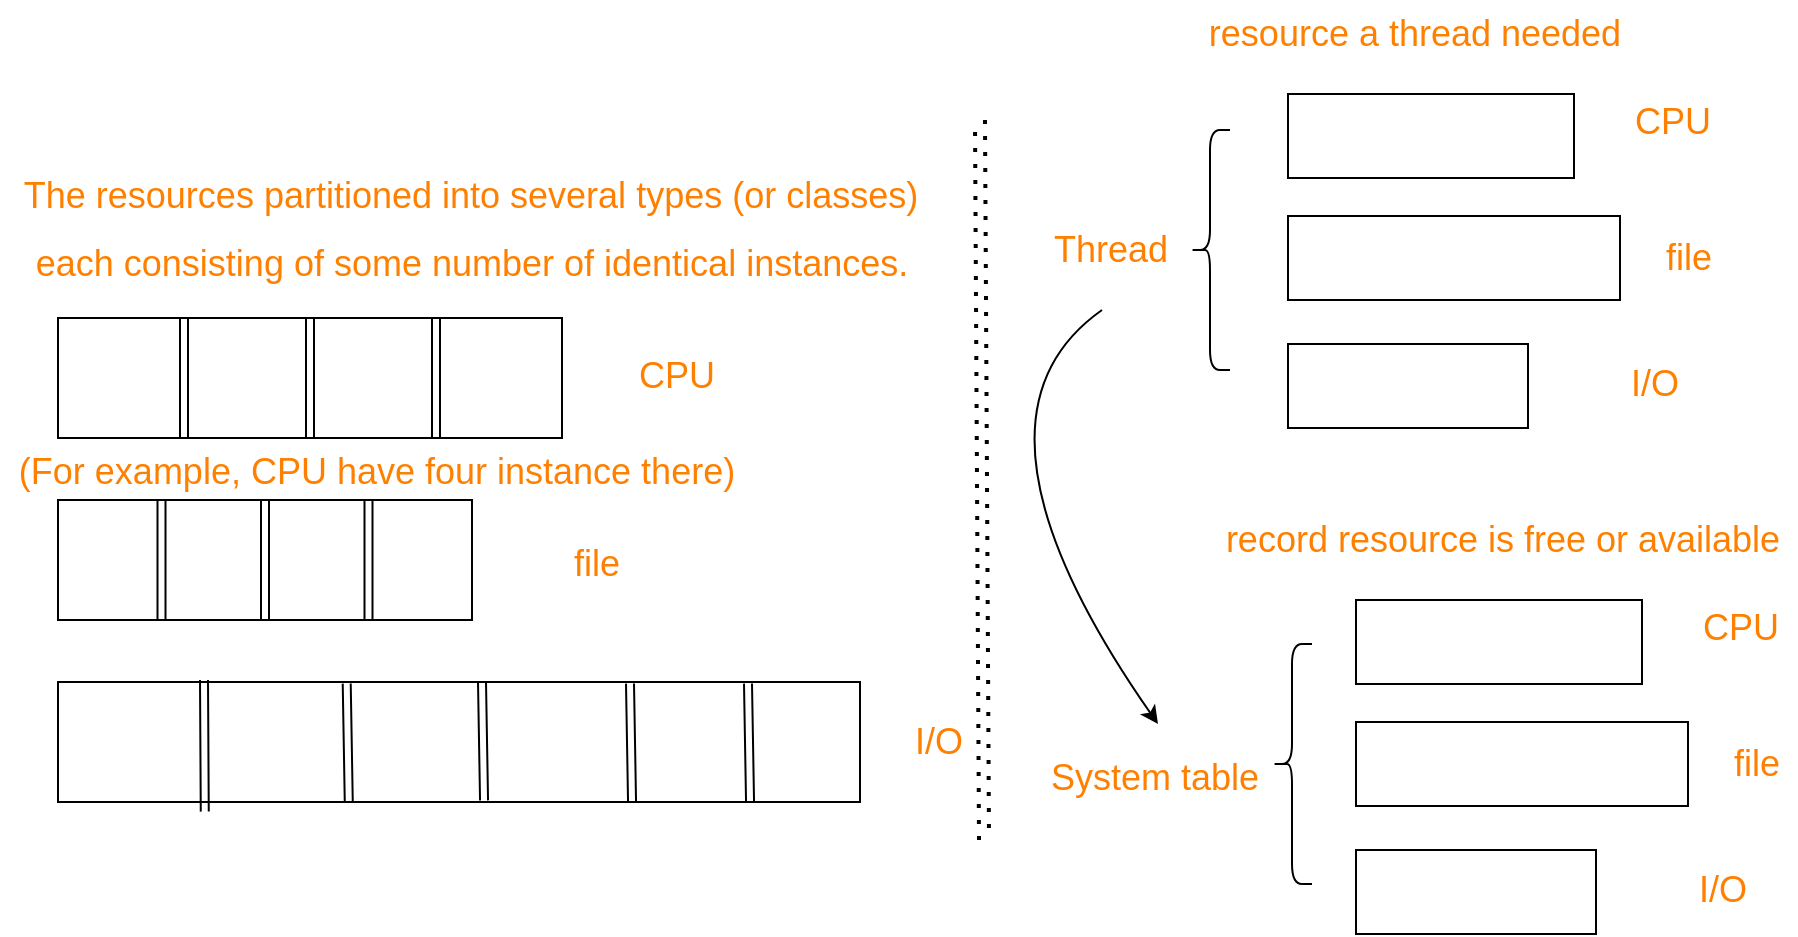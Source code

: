 <mxfile>
    <diagram id="Ovk0fIz9WVREAC6AddXH" name="第 1 页">
        <mxGraphModel dx="1002" dy="976" grid="0" gridSize="10" guides="1" tooltips="1" connect="1" arrows="1" fold="1" page="0" pageScale="1" pageWidth="827" pageHeight="1169" math="0" shadow="0">
            <root>
                <mxCell id="0"/>
                <mxCell id="1" parent="0"/>
                <mxCell id="2" value="" style="rounded=0;whiteSpace=wrap;html=1;" vertex="1" parent="1">
                    <mxGeometry x="216" y="114" width="252" height="60" as="geometry"/>
                </mxCell>
                <mxCell id="3" value="" style="rounded=0;whiteSpace=wrap;html=1;" vertex="1" parent="1">
                    <mxGeometry x="216" y="205" width="207" height="60" as="geometry"/>
                </mxCell>
                <mxCell id="4" value="" style="rounded=0;whiteSpace=wrap;html=1;" vertex="1" parent="1">
                    <mxGeometry x="216" y="296" width="401" height="60" as="geometry"/>
                </mxCell>
                <mxCell id="5" value="&lt;div style=&quot;font-size: 18px;&quot;&gt;&lt;font color=&quot;#ff8000&quot; style=&quot;font-size: 18px;&quot;&gt;The resources partitioned into several&amp;nbsp;&lt;/font&gt;&lt;span style=&quot;color: rgb(255, 128, 0); background-color: initial;&quot;&gt;types (or classes)&lt;/span&gt;&lt;/div&gt;" style="text;html=1;align=center;verticalAlign=middle;resizable=0;points=[];autosize=1;strokeColor=none;fillColor=none;" vertex="1" parent="1">
                    <mxGeometry x="189" y="36" width="465" height="34" as="geometry"/>
                </mxCell>
                <mxCell id="6" style="edgeStyle=none;html=1;exitX=0.25;exitY=0;exitDx=0;exitDy=0;entryX=0.25;entryY=1;entryDx=0;entryDy=0;fontSize=18;fontColor=#FF8000;shape=link;" edge="1" parent="1" source="2" target="2">
                    <mxGeometry relative="1" as="geometry"/>
                </mxCell>
                <mxCell id="8" style="edgeStyle=none;html=1;exitX=0.75;exitY=0;exitDx=0;exitDy=0;entryX=0.75;entryY=1;entryDx=0;entryDy=0;fontSize=18;fontColor=#FF8000;shape=link;" edge="1" parent="1" source="2" target="2">
                    <mxGeometry relative="1" as="geometry"/>
                </mxCell>
                <mxCell id="9" style="edgeStyle=none;shape=link;html=1;exitX=0.5;exitY=0;exitDx=0;exitDy=0;entryX=0.5;entryY=1;entryDx=0;entryDy=0;fontSize=18;fontColor=#FF8000;" edge="1" parent="1" source="2" target="2">
                    <mxGeometry relative="1" as="geometry"/>
                </mxCell>
                <mxCell id="10" style="edgeStyle=none;shape=link;html=1;exitX=0.25;exitY=0;exitDx=0;exitDy=0;entryX=0.25;entryY=1;entryDx=0;entryDy=0;fontSize=18;fontColor=#FF8000;" edge="1" parent="1" source="3" target="3">
                    <mxGeometry relative="1" as="geometry"/>
                </mxCell>
                <mxCell id="11" style="edgeStyle=none;shape=link;html=1;exitX=0.5;exitY=0;exitDx=0;exitDy=0;entryX=0.5;entryY=1;entryDx=0;entryDy=0;fontSize=18;fontColor=#FF8000;" edge="1" parent="1" source="3" target="3">
                    <mxGeometry relative="1" as="geometry"/>
                </mxCell>
                <mxCell id="12" style="edgeStyle=none;shape=link;html=1;exitX=0.75;exitY=0;exitDx=0;exitDy=0;entryX=0.75;entryY=1;entryDx=0;entryDy=0;fontSize=18;fontColor=#FF8000;" edge="1" parent="1" source="3" target="3">
                    <mxGeometry relative="1" as="geometry"/>
                </mxCell>
                <mxCell id="13" value="" style="endArrow=none;html=1;fontSize=18;fontColor=#FF8000;shape=link;exitX=0.183;exitY=1.08;exitDx=0;exitDy=0;exitPerimeter=0;" edge="1" parent="1" source="4">
                    <mxGeometry width="50" height="50" relative="1" as="geometry">
                        <mxPoint x="239" y="345" as="sourcePoint"/>
                        <mxPoint x="289" y="295" as="targetPoint"/>
                    </mxGeometry>
                </mxCell>
                <mxCell id="14" value="" style="endArrow=none;html=1;fontSize=18;fontColor=#FF8000;shape=link;exitX=0.183;exitY=1.08;exitDx=0;exitDy=0;exitPerimeter=0;entryX=0.36;entryY=0.013;entryDx=0;entryDy=0;entryPerimeter=0;" edge="1" parent="1" target="4">
                    <mxGeometry width="50" height="50" relative="1" as="geometry">
                        <mxPoint x="361.383" y="356.0" as="sourcePoint"/>
                        <mxPoint x="361" y="318" as="targetPoint"/>
                    </mxGeometry>
                </mxCell>
                <mxCell id="15" value="" style="endArrow=none;html=1;fontSize=18;fontColor=#FF8000;shape=link;exitX=0.183;exitY=1.08;exitDx=0;exitDy=0;exitPerimeter=0;entryX=0.36;entryY=0.013;entryDx=0;entryDy=0;entryPerimeter=0;" edge="1" parent="1">
                    <mxGeometry width="50" height="50" relative="1" as="geometry">
                        <mxPoint x="429.023" y="355.22" as="sourcePoint"/>
                        <mxPoint x="428.0" y="296" as="targetPoint"/>
                    </mxGeometry>
                </mxCell>
                <mxCell id="16" value="" style="endArrow=none;html=1;fontSize=18;fontColor=#FF8000;shape=link;exitX=0.183;exitY=1.08;exitDx=0;exitDy=0;exitPerimeter=0;entryX=0.36;entryY=0.013;entryDx=0;entryDy=0;entryPerimeter=0;" edge="1" parent="1">
                    <mxGeometry width="50" height="50" relative="1" as="geometry">
                        <mxPoint x="503.023" y="356" as="sourcePoint"/>
                        <mxPoint x="502.0" y="296.78" as="targetPoint"/>
                    </mxGeometry>
                </mxCell>
                <mxCell id="17" value="" style="endArrow=none;html=1;fontSize=18;fontColor=#FF8000;shape=link;exitX=0.183;exitY=1.08;exitDx=0;exitDy=0;exitPerimeter=0;entryX=0.36;entryY=0.013;entryDx=0;entryDy=0;entryPerimeter=0;" edge="1" parent="1">
                    <mxGeometry width="50" height="50" relative="1" as="geometry">
                        <mxPoint x="562.023" y="356" as="sourcePoint"/>
                        <mxPoint x="561.0" y="296.78" as="targetPoint"/>
                    </mxGeometry>
                </mxCell>
                <mxCell id="18" value="each consisting of some number of identical instances.&amp;nbsp;" style="text;html=1;align=center;verticalAlign=middle;resizable=0;points=[];autosize=1;strokeColor=none;fillColor=none;fontSize=18;fontColor=#FF8000;" vertex="1" parent="1">
                    <mxGeometry x="195" y="70" width="459" height="34" as="geometry"/>
                </mxCell>
                <mxCell id="19" value="CPU" style="text;html=1;align=center;verticalAlign=middle;resizable=0;points=[];autosize=1;strokeColor=none;fillColor=none;fontSize=18;fontColor=#FF8000;" vertex="1" parent="1">
                    <mxGeometry x="497" y="126" width="56" height="34" as="geometry"/>
                </mxCell>
                <mxCell id="20" value="file" style="text;html=1;align=center;verticalAlign=middle;resizable=0;points=[];autosize=1;strokeColor=none;fillColor=none;fontSize=18;fontColor=#FF8000;" vertex="1" parent="1">
                    <mxGeometry x="464" y="220" width="41" height="34" as="geometry"/>
                </mxCell>
                <mxCell id="21" value="I/O" style="text;html=1;align=center;verticalAlign=middle;resizable=0;points=[];autosize=1;strokeColor=none;fillColor=none;fontSize=18;fontColor=#FF8000;" vertex="1" parent="1">
                    <mxGeometry x="635" y="309" width="42" height="34" as="geometry"/>
                </mxCell>
                <mxCell id="22" value="(For example, CPU have four instance there)" style="text;html=1;align=center;verticalAlign=middle;resizable=0;points=[];autosize=1;strokeColor=none;fillColor=none;fontSize=18;fontColor=#FF8000;" vertex="1" parent="1">
                    <mxGeometry x="187" y="174" width="376" height="34" as="geometry"/>
                </mxCell>
                <mxCell id="23" value="Thread" style="text;html=1;align=center;verticalAlign=middle;resizable=0;points=[];autosize=1;strokeColor=none;fillColor=none;fontSize=18;fontColor=#FF8000;" vertex="1" parent="1">
                    <mxGeometry x="704" y="63" width="75" height="34" as="geometry"/>
                </mxCell>
                <mxCell id="24" value="" style="shape=curlyBracket;whiteSpace=wrap;html=1;rounded=1;labelPosition=left;verticalLabelPosition=middle;align=right;verticalAlign=middle;fontSize=18;fontColor=#FF8000;" vertex="1" parent="1">
                    <mxGeometry x="782" y="20" width="20" height="120" as="geometry"/>
                </mxCell>
                <mxCell id="25" value="" style="rounded=0;whiteSpace=wrap;html=1;fontSize=18;fontColor=#FF8000;" vertex="1" parent="1">
                    <mxGeometry x="831" y="2" width="143" height="42" as="geometry"/>
                </mxCell>
                <mxCell id="26" value="" style="rounded=0;whiteSpace=wrap;html=1;fontSize=18;fontColor=#FF8000;" vertex="1" parent="1">
                    <mxGeometry x="831" y="63" width="166" height="42" as="geometry"/>
                </mxCell>
                <mxCell id="27" value="" style="rounded=0;whiteSpace=wrap;html=1;fontSize=18;fontColor=#FF8000;" vertex="1" parent="1">
                    <mxGeometry x="831" y="127" width="120" height="42" as="geometry"/>
                </mxCell>
                <mxCell id="28" value="resource a thread needed" style="text;html=1;align=center;verticalAlign=middle;resizable=0;points=[];autosize=1;strokeColor=none;fillColor=none;fontSize=18;fontColor=#FF8000;" vertex="1" parent="1">
                    <mxGeometry x="782" y="-45" width="224" height="34" as="geometry"/>
                </mxCell>
                <mxCell id="29" value="CPU" style="text;html=1;align=center;verticalAlign=middle;resizable=0;points=[];autosize=1;strokeColor=none;fillColor=none;fontSize=18;fontColor=#FF8000;" vertex="1" parent="1">
                    <mxGeometry x="995" y="-1" width="56" height="34" as="geometry"/>
                </mxCell>
                <mxCell id="31" value="file" style="text;html=1;align=center;verticalAlign=middle;resizable=0;points=[];autosize=1;strokeColor=none;fillColor=none;fontSize=18;fontColor=#FF8000;" vertex="1" parent="1">
                    <mxGeometry x="1010" y="67" width="41" height="34" as="geometry"/>
                </mxCell>
                <mxCell id="32" value="I/O" style="text;html=1;align=center;verticalAlign=middle;resizable=0;points=[];autosize=1;strokeColor=none;fillColor=none;fontSize=18;fontColor=#FF8000;" vertex="1" parent="1">
                    <mxGeometry x="993" y="130" width="42" height="34" as="geometry"/>
                </mxCell>
                <mxCell id="33" value="" style="endArrow=none;dashed=1;html=1;dashPattern=1 3;strokeWidth=2;fontSize=18;fontColor=#FF8000;shape=link;" edge="1" parent="1">
                    <mxGeometry width="50" height="50" relative="1" as="geometry">
                        <mxPoint x="679" y="375" as="sourcePoint"/>
                        <mxPoint x="677" y="15" as="targetPoint"/>
                    </mxGeometry>
                </mxCell>
                <mxCell id="35" value="" style="endArrow=classic;html=1;fontSize=18;fontColor=#FF8000;curved=1;" edge="1" parent="1">
                    <mxGeometry width="50" height="50" relative="1" as="geometry">
                        <mxPoint x="738" y="110" as="sourcePoint"/>
                        <mxPoint x="766" y="317" as="targetPoint"/>
                        <Array as="points">
                            <mxPoint x="660" y="165"/>
                        </Array>
                    </mxGeometry>
                </mxCell>
                <mxCell id="36" value="System table" style="text;html=1;align=center;verticalAlign=middle;resizable=0;points=[];autosize=1;strokeColor=none;fillColor=none;fontSize=18;fontColor=#FF8000;" vertex="1" parent="1">
                    <mxGeometry x="703" y="327" width="122" height="34" as="geometry"/>
                </mxCell>
                <mxCell id="37" value="" style="shape=curlyBracket;whiteSpace=wrap;html=1;rounded=1;labelPosition=left;verticalLabelPosition=middle;align=right;verticalAlign=middle;fontSize=18;fontColor=#FF8000;" vertex="1" parent="1">
                    <mxGeometry x="823" y="277" width="20" height="120" as="geometry"/>
                </mxCell>
                <mxCell id="38" value="" style="rounded=0;whiteSpace=wrap;html=1;fontSize=18;fontColor=#FF8000;" vertex="1" parent="1">
                    <mxGeometry x="865" y="255" width="143" height="42" as="geometry"/>
                </mxCell>
                <mxCell id="39" value="" style="rounded=0;whiteSpace=wrap;html=1;fontSize=18;fontColor=#FF8000;" vertex="1" parent="1">
                    <mxGeometry x="865" y="316" width="166" height="42" as="geometry"/>
                </mxCell>
                <mxCell id="40" value="" style="rounded=0;whiteSpace=wrap;html=1;fontSize=18;fontColor=#FF8000;" vertex="1" parent="1">
                    <mxGeometry x="865" y="380" width="120" height="42" as="geometry"/>
                </mxCell>
                <mxCell id="41" value="CPU" style="text;html=1;align=center;verticalAlign=middle;resizable=0;points=[];autosize=1;strokeColor=none;fillColor=none;fontSize=18;fontColor=#FF8000;" vertex="1" parent="1">
                    <mxGeometry x="1029" y="252" width="56" height="34" as="geometry"/>
                </mxCell>
                <mxCell id="42" value="file" style="text;html=1;align=center;verticalAlign=middle;resizable=0;points=[];autosize=1;strokeColor=none;fillColor=none;fontSize=18;fontColor=#FF8000;" vertex="1" parent="1">
                    <mxGeometry x="1044" y="320" width="41" height="34" as="geometry"/>
                </mxCell>
                <mxCell id="43" value="I/O" style="text;html=1;align=center;verticalAlign=middle;resizable=0;points=[];autosize=1;strokeColor=none;fillColor=none;fontSize=18;fontColor=#FF8000;" vertex="1" parent="1">
                    <mxGeometry x="1027" y="383" width="42" height="34" as="geometry"/>
                </mxCell>
                <mxCell id="44" value="record resource is free or available" style="text;html=1;align=center;verticalAlign=middle;resizable=0;points=[];autosize=1;strokeColor=none;fillColor=none;fontSize=18;fontColor=#FF8000;" vertex="1" parent="1">
                    <mxGeometry x="790" y="208" width="295" height="34" as="geometry"/>
                </mxCell>
            </root>
        </mxGraphModel>
    </diagram>
</mxfile>